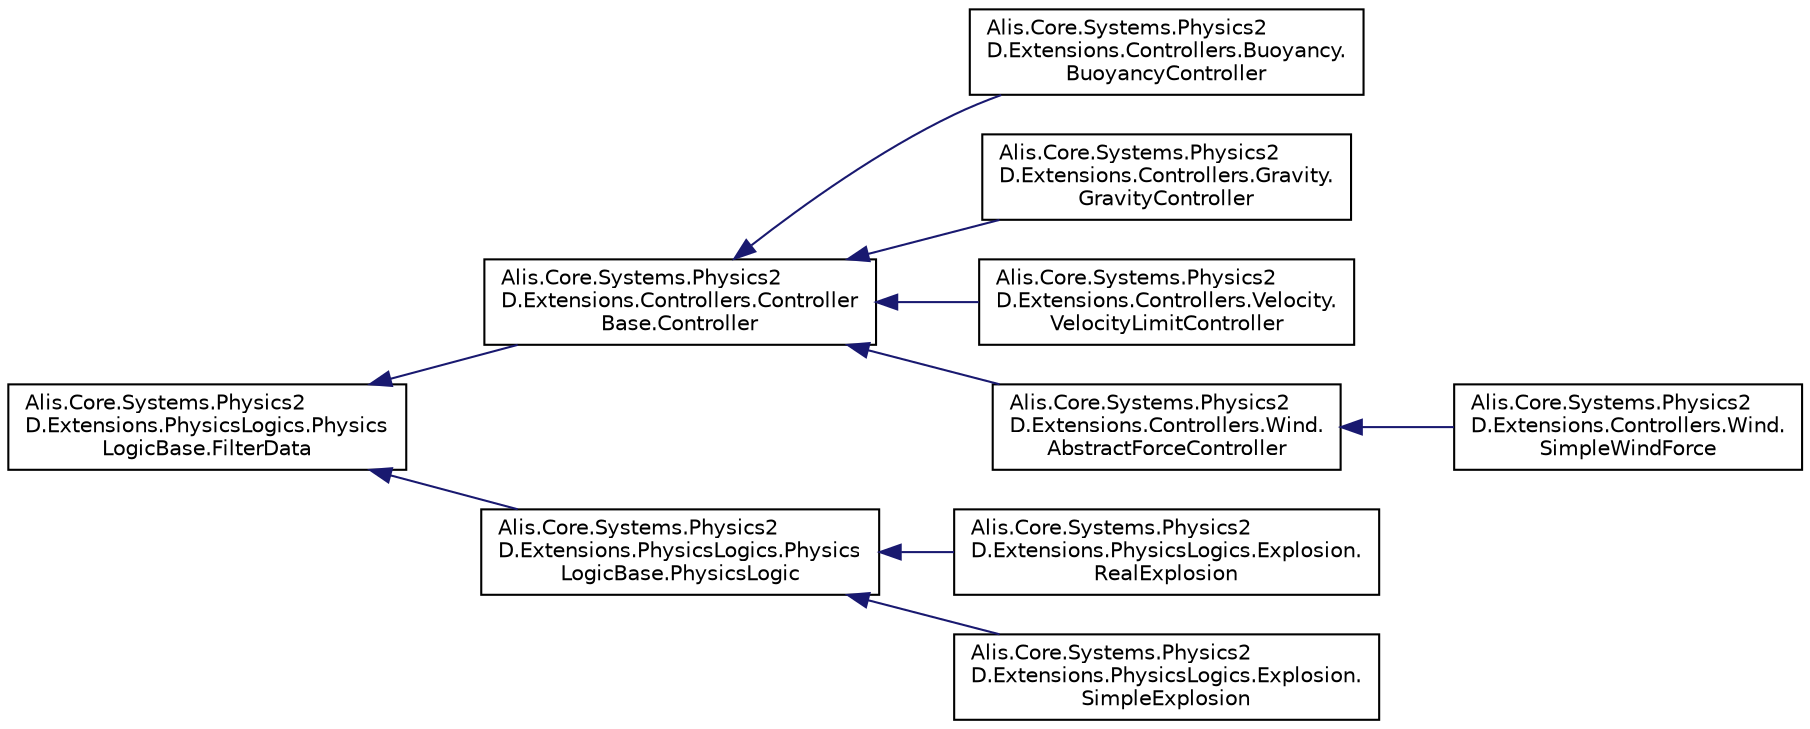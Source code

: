 digraph "Graphical Class Hierarchy"
{
 // LATEX_PDF_SIZE
  edge [fontname="Helvetica",fontsize="10",labelfontname="Helvetica",labelfontsize="10"];
  node [fontname="Helvetica",fontsize="10",shape=record];
  rankdir="LR";
  Node0 [label="Alis.Core.Systems.Physics2\lD.Extensions.PhysicsLogics.Physics\lLogicBase.FilterData",height=0.2,width=0.4,color="black", fillcolor="white", style="filled",URL="$class_alis_1_1_core_1_1_systems_1_1_physics2_d_1_1_extensions_1_1_physics_logics_1_1_physics_logic_base_1_1_filter_data.html",tooltip="Contains filter data that can determine whether an object should be processed or not."];
  Node0 -> Node1 [dir="back",color="midnightblue",fontsize="10",style="solid",fontname="Helvetica"];
  Node1 [label="Alis.Core.Systems.Physics2\lD.Extensions.Controllers.Controller\lBase.Controller",height=0.2,width=0.4,color="black", fillcolor="white", style="filled",URL="$class_alis_1_1_core_1_1_systems_1_1_physics2_d_1_1_extensions_1_1_controllers_1_1_controller_base_1_1_controller.html",tooltip="The controller class"];
  Node1 -> Node2 [dir="back",color="midnightblue",fontsize="10",style="solid",fontname="Helvetica"];
  Node2 [label="Alis.Core.Systems.Physics2\lD.Extensions.Controllers.Buoyancy.\lBuoyancyController",height=0.2,width=0.4,color="black", fillcolor="white", style="filled",URL="$class_alis_1_1_core_1_1_systems_1_1_physics2_d_1_1_extensions_1_1_controllers_1_1_buoyancy_1_1_buoyancy_controller.html",tooltip="The buoyancy controller class"];
  Node1 -> Node3 [dir="back",color="midnightblue",fontsize="10",style="solid",fontname="Helvetica"];
  Node3 [label="Alis.Core.Systems.Physics2\lD.Extensions.Controllers.Gravity.\lGravityController",height=0.2,width=0.4,color="black", fillcolor="white", style="filled",URL="$class_alis_1_1_core_1_1_systems_1_1_physics2_d_1_1_extensions_1_1_controllers_1_1_gravity_1_1_gravity_controller.html",tooltip="The gravity controller class"];
  Node1 -> Node4 [dir="back",color="midnightblue",fontsize="10",style="solid",fontname="Helvetica"];
  Node4 [label="Alis.Core.Systems.Physics2\lD.Extensions.Controllers.Velocity.\lVelocityLimitController",height=0.2,width=0.4,color="black", fillcolor="white", style="filled",URL="$class_alis_1_1_core_1_1_systems_1_1_physics2_d_1_1_extensions_1_1_controllers_1_1_velocity_1_1_velocity_limit_controller.html",tooltip="Put a limit on the linear (translation - the move speed) and angular (rotation) velocity of bodies ad..."];
  Node1 -> Node5 [dir="back",color="midnightblue",fontsize="10",style="solid",fontname="Helvetica"];
  Node5 [label="Alis.Core.Systems.Physics2\lD.Extensions.Controllers.Wind.\lAbstractForceController",height=0.2,width=0.4,color="black", fillcolor="white", style="filled",URL="$class_alis_1_1_core_1_1_systems_1_1_physics2_d_1_1_extensions_1_1_controllers_1_1_wind_1_1_abstract_force_controller.html",tooltip="The abstract force controller class"];
  Node5 -> Node6 [dir="back",color="midnightblue",fontsize="10",style="solid",fontname="Helvetica"];
  Node6 [label="Alis.Core.Systems.Physics2\lD.Extensions.Controllers.Wind.\lSimpleWindForce",height=0.2,width=0.4,color="black", fillcolor="white", style="filled",URL="$class_alis_1_1_core_1_1_systems_1_1_physics2_d_1_1_extensions_1_1_controllers_1_1_wind_1_1_simple_wind_force.html",tooltip="Reference implementation for forces based on AbstractForceController It supports all features provide..."];
  Node0 -> Node7 [dir="back",color="midnightblue",fontsize="10",style="solid",fontname="Helvetica"];
  Node7 [label="Alis.Core.Systems.Physics2\lD.Extensions.PhysicsLogics.Physics\lLogicBase.PhysicsLogic",height=0.2,width=0.4,color="black", fillcolor="white", style="filled",URL="$class_alis_1_1_core_1_1_systems_1_1_physics2_d_1_1_extensions_1_1_physics_logics_1_1_physics_logic_base_1_1_physics_logic.html",tooltip="The physics logic class"];
  Node7 -> Node8 [dir="back",color="midnightblue",fontsize="10",style="solid",fontname="Helvetica"];
  Node8 [label="Alis.Core.Systems.Physics2\lD.Extensions.PhysicsLogics.Explosion.\lRealExplosion",height=0.2,width=0.4,color="black", fillcolor="white", style="filled",URL="$class_alis_1_1_core_1_1_systems_1_1_physics2_d_1_1_extensions_1_1_physics_logics_1_1_explosion_1_1_real_explosion.html",tooltip="Creates a realistic explosion based on raycasting. Objects in the open will be affected,..."];
  Node7 -> Node9 [dir="back",color="midnightblue",fontsize="10",style="solid",fontname="Helvetica"];
  Node9 [label="Alis.Core.Systems.Physics2\lD.Extensions.PhysicsLogics.Explosion.\lSimpleExplosion",height=0.2,width=0.4,color="black", fillcolor="white", style="filled",URL="$class_alis_1_1_core_1_1_systems_1_1_physics2_d_1_1_extensions_1_1_physics_logics_1_1_explosion_1_1_simple_explosion.html",tooltip="Creates a simple explosion that ignores other bodies hiding behind static bodies."];
}
